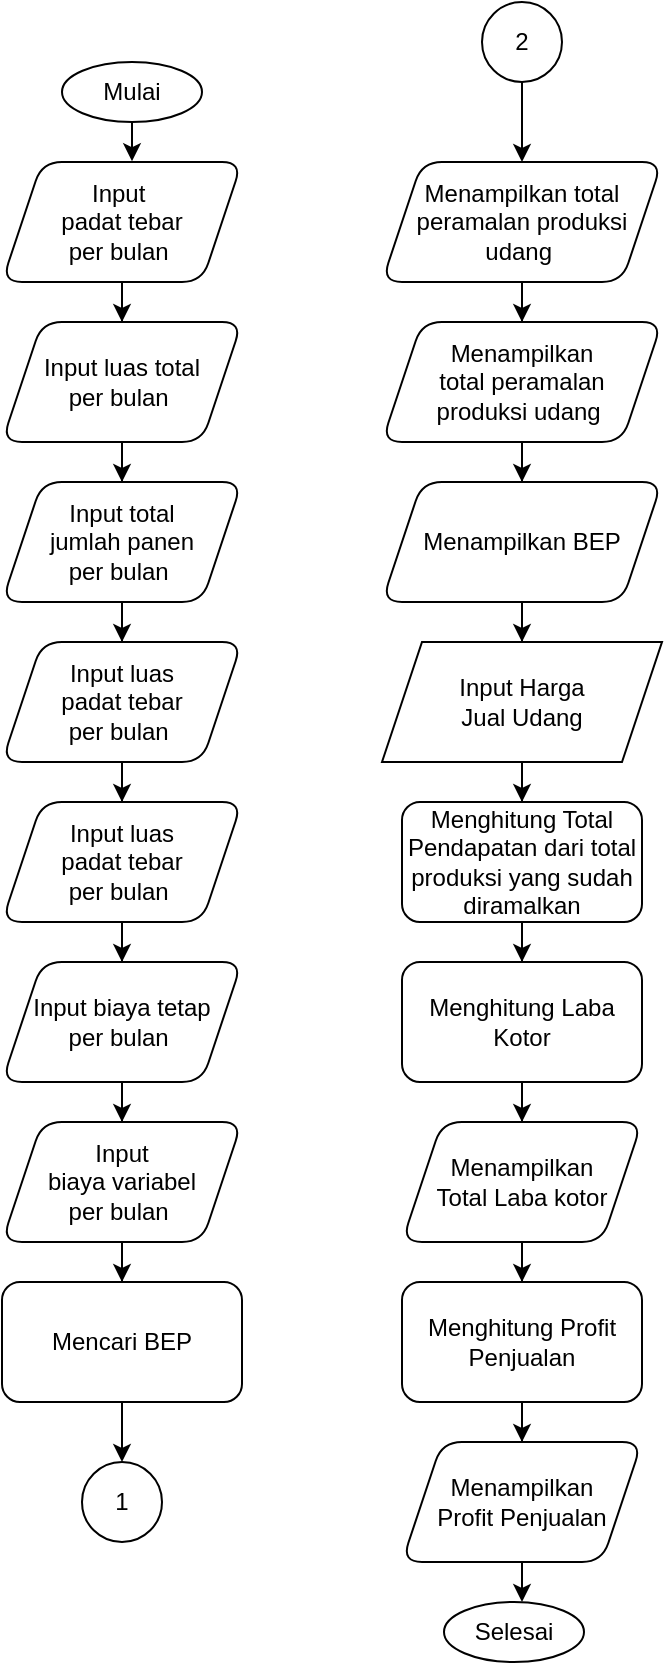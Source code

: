 <mxfile version="21.2.1" type="github">
  <diagram name="Page-1" id="ShFIhhemz_dtFN3ZtkvF">
    <mxGraphModel dx="2390" dy="1337" grid="1" gridSize="10" guides="1" tooltips="1" connect="1" arrows="1" fold="1" page="1" pageScale="1" pageWidth="850" pageHeight="1100" math="0" shadow="0">
      <root>
        <mxCell id="0" />
        <mxCell id="1" parent="0" />
        <mxCell id="kRu6uW_Due6m5XEY9rZ7-4" style="edgeStyle=orthogonalEdgeStyle;rounded=0;orthogonalLoop=1;jettySize=auto;html=1;entryX=0.542;entryY=-0.007;entryDx=0;entryDy=0;entryPerimeter=0;" parent="1" source="kRu6uW_Due6m5XEY9rZ7-1" target="kRu6uW_Due6m5XEY9rZ7-3" edge="1">
          <mxGeometry relative="1" as="geometry">
            <Array as="points">
              <mxPoint x="105" y="160" />
            </Array>
          </mxGeometry>
        </mxCell>
        <mxCell id="kRu6uW_Due6m5XEY9rZ7-1" value="Mulai" style="ellipse;whiteSpace=wrap;html=1;" parent="1" vertex="1">
          <mxGeometry x="70" y="110" width="70" height="30" as="geometry" />
        </mxCell>
        <mxCell id="kRu6uW_Due6m5XEY9rZ7-7" value="" style="edgeStyle=orthogonalEdgeStyle;rounded=0;orthogonalLoop=1;jettySize=auto;html=1;" parent="1" source="kRu6uW_Due6m5XEY9rZ7-3" target="kRu6uW_Due6m5XEY9rZ7-6" edge="1">
          <mxGeometry relative="1" as="geometry" />
        </mxCell>
        <mxCell id="kRu6uW_Due6m5XEY9rZ7-3" value="Input&amp;nbsp;&lt;br&gt;padat tebar &lt;br&gt;per bulan&amp;nbsp;" style="shape=parallelogram;perimeter=parallelogramPerimeter;whiteSpace=wrap;html=1;fixedSize=1;rounded=1;" parent="1" vertex="1">
          <mxGeometry x="40" y="160" width="120" height="60" as="geometry" />
        </mxCell>
        <mxCell id="kRu6uW_Due6m5XEY9rZ7-10" value="" style="edgeStyle=orthogonalEdgeStyle;rounded=0;orthogonalLoop=1;jettySize=auto;html=1;" parent="1" source="kRu6uW_Due6m5XEY9rZ7-6" target="kRu6uW_Due6m5XEY9rZ7-9" edge="1">
          <mxGeometry relative="1" as="geometry" />
        </mxCell>
        <mxCell id="kRu6uW_Due6m5XEY9rZ7-6" value="Input luas total&lt;br style=&quot;border-color: var(--border-color);&quot;&gt;per bulan&amp;nbsp;" style="shape=parallelogram;perimeter=parallelogramPerimeter;whiteSpace=wrap;html=1;fixedSize=1;rounded=1;" parent="1" vertex="1">
          <mxGeometry x="40" y="240" width="120" height="60" as="geometry" />
        </mxCell>
        <mxCell id="kRu6uW_Due6m5XEY9rZ7-12" value="" style="edgeStyle=orthogonalEdgeStyle;rounded=0;orthogonalLoop=1;jettySize=auto;html=1;" parent="1" source="kRu6uW_Due6m5XEY9rZ7-9" target="kRu6uW_Due6m5XEY9rZ7-11" edge="1">
          <mxGeometry relative="1" as="geometry" />
        </mxCell>
        <mxCell id="kRu6uW_Due6m5XEY9rZ7-9" value="Input total &lt;br&gt;jumlah panen&lt;br style=&quot;border-color: var(--border-color);&quot;&gt;per bulan&amp;nbsp;" style="shape=parallelogram;perimeter=parallelogramPerimeter;whiteSpace=wrap;html=1;fixedSize=1;rounded=1;" parent="1" vertex="1">
          <mxGeometry x="40" y="320" width="120" height="60" as="geometry" />
        </mxCell>
        <mxCell id="190TMsD97yH74AC1V40D-2" value="" style="edgeStyle=orthogonalEdgeStyle;rounded=0;orthogonalLoop=1;jettySize=auto;html=1;" edge="1" parent="1" source="kRu6uW_Due6m5XEY9rZ7-11" target="190TMsD97yH74AC1V40D-1">
          <mxGeometry relative="1" as="geometry" />
        </mxCell>
        <mxCell id="kRu6uW_Due6m5XEY9rZ7-11" value="Input luas&lt;br style=&quot;border-color: var(--border-color);&quot;&gt;padat tebar&lt;br style=&quot;border-color: var(--border-color);&quot;&gt;per bulan&amp;nbsp;" style="shape=parallelogram;perimeter=parallelogramPerimeter;whiteSpace=wrap;html=1;fixedSize=1;rounded=1;" parent="1" vertex="1">
          <mxGeometry x="40" y="400" width="120" height="60" as="geometry" />
        </mxCell>
        <mxCell id="190TMsD97yH74AC1V40D-4" value="" style="edgeStyle=orthogonalEdgeStyle;rounded=0;orthogonalLoop=1;jettySize=auto;html=1;" edge="1" parent="1" source="190TMsD97yH74AC1V40D-1" target="190TMsD97yH74AC1V40D-3">
          <mxGeometry relative="1" as="geometry" />
        </mxCell>
        <mxCell id="190TMsD97yH74AC1V40D-1" value="Input luas&lt;br style=&quot;border-color: var(--border-color);&quot;&gt;padat tebar&lt;br style=&quot;border-color: var(--border-color);&quot;&gt;per bulan&amp;nbsp;" style="shape=parallelogram;perimeter=parallelogramPerimeter;whiteSpace=wrap;html=1;fixedSize=1;rounded=1;" vertex="1" parent="1">
          <mxGeometry x="40" y="480" width="120" height="60" as="geometry" />
        </mxCell>
        <mxCell id="190TMsD97yH74AC1V40D-6" value="" style="edgeStyle=orthogonalEdgeStyle;rounded=0;orthogonalLoop=1;jettySize=auto;html=1;" edge="1" parent="1" source="190TMsD97yH74AC1V40D-3" target="190TMsD97yH74AC1V40D-5">
          <mxGeometry relative="1" as="geometry" />
        </mxCell>
        <mxCell id="190TMsD97yH74AC1V40D-3" value="Input biaya tetap&lt;br style=&quot;border-color: var(--border-color);&quot;&gt;per bulan&amp;nbsp;" style="shape=parallelogram;perimeter=parallelogramPerimeter;whiteSpace=wrap;html=1;fixedSize=1;rounded=1;" vertex="1" parent="1">
          <mxGeometry x="40" y="560" width="120" height="60" as="geometry" />
        </mxCell>
        <mxCell id="190TMsD97yH74AC1V40D-8" value="" style="edgeStyle=orthogonalEdgeStyle;rounded=0;orthogonalLoop=1;jettySize=auto;html=1;" edge="1" parent="1" source="190TMsD97yH74AC1V40D-5" target="190TMsD97yH74AC1V40D-7">
          <mxGeometry relative="1" as="geometry" />
        </mxCell>
        <mxCell id="190TMsD97yH74AC1V40D-5" value="Input &lt;br&gt;biaya variabel&lt;br&gt;per bulan&amp;nbsp;" style="shape=parallelogram;perimeter=parallelogramPerimeter;whiteSpace=wrap;html=1;fixedSize=1;rounded=1;" vertex="1" parent="1">
          <mxGeometry x="40" y="640" width="120" height="60" as="geometry" />
        </mxCell>
        <mxCell id="190TMsD97yH74AC1V40D-10" value="" style="edgeStyle=orthogonalEdgeStyle;rounded=0;orthogonalLoop=1;jettySize=auto;html=1;" edge="1" parent="1" source="190TMsD97yH74AC1V40D-7" target="190TMsD97yH74AC1V40D-9">
          <mxGeometry relative="1" as="geometry" />
        </mxCell>
        <mxCell id="190TMsD97yH74AC1V40D-7" value="Mencari BEP" style="rounded=1;whiteSpace=wrap;html=1;" vertex="1" parent="1">
          <mxGeometry x="40" y="720" width="120" height="60" as="geometry" />
        </mxCell>
        <mxCell id="190TMsD97yH74AC1V40D-9" value="1" style="ellipse;whiteSpace=wrap;html=1;rounded=1;" vertex="1" parent="1">
          <mxGeometry x="80" y="810" width="40" height="40" as="geometry" />
        </mxCell>
        <mxCell id="190TMsD97yH74AC1V40D-15" style="edgeStyle=orthogonalEdgeStyle;rounded=0;orthogonalLoop=1;jettySize=auto;html=1;entryX=0.5;entryY=0;entryDx=0;entryDy=0;" edge="1" parent="1" source="190TMsD97yH74AC1V40D-12" target="190TMsD97yH74AC1V40D-13">
          <mxGeometry relative="1" as="geometry">
            <Array as="points" />
          </mxGeometry>
        </mxCell>
        <mxCell id="190TMsD97yH74AC1V40D-12" value="2" style="ellipse;whiteSpace=wrap;html=1;rounded=1;" vertex="1" parent="1">
          <mxGeometry x="280" y="80" width="40" height="40" as="geometry" />
        </mxCell>
        <mxCell id="190TMsD97yH74AC1V40D-18" value="" style="edgeStyle=orthogonalEdgeStyle;rounded=0;orthogonalLoop=1;jettySize=auto;html=1;" edge="1" parent="1" source="190TMsD97yH74AC1V40D-13" target="190TMsD97yH74AC1V40D-17">
          <mxGeometry relative="1" as="geometry" />
        </mxCell>
        <mxCell id="190TMsD97yH74AC1V40D-13" value="Menampilkan total peramalan produksi udang&amp;nbsp;" style="shape=parallelogram;perimeter=parallelogramPerimeter;whiteSpace=wrap;html=1;fixedSize=1;rounded=1;" vertex="1" parent="1">
          <mxGeometry x="230" y="160" width="140" height="60" as="geometry" />
        </mxCell>
        <mxCell id="190TMsD97yH74AC1V40D-20" value="" style="edgeStyle=orthogonalEdgeStyle;rounded=0;orthogonalLoop=1;jettySize=auto;html=1;" edge="1" parent="1" source="190TMsD97yH74AC1V40D-17" target="190TMsD97yH74AC1V40D-19">
          <mxGeometry relative="1" as="geometry" />
        </mxCell>
        <mxCell id="190TMsD97yH74AC1V40D-17" value="Menampilkan &lt;br&gt;total peramalan &lt;br&gt;produksi udang&amp;nbsp;" style="shape=parallelogram;perimeter=parallelogramPerimeter;whiteSpace=wrap;html=1;fixedSize=1;rounded=1;" vertex="1" parent="1">
          <mxGeometry x="230" y="240" width="140" height="60" as="geometry" />
        </mxCell>
        <mxCell id="190TMsD97yH74AC1V40D-22" value="" style="edgeStyle=orthogonalEdgeStyle;rounded=0;orthogonalLoop=1;jettySize=auto;html=1;" edge="1" parent="1" source="190TMsD97yH74AC1V40D-19" target="190TMsD97yH74AC1V40D-21">
          <mxGeometry relative="1" as="geometry" />
        </mxCell>
        <mxCell id="190TMsD97yH74AC1V40D-19" value="Menampilkan BEP" style="shape=parallelogram;perimeter=parallelogramPerimeter;whiteSpace=wrap;html=1;fixedSize=1;rounded=1;" vertex="1" parent="1">
          <mxGeometry x="230" y="320" width="140" height="60" as="geometry" />
        </mxCell>
        <mxCell id="190TMsD97yH74AC1V40D-26" value="" style="edgeStyle=orthogonalEdgeStyle;rounded=0;orthogonalLoop=1;jettySize=auto;html=1;" edge="1" parent="1" source="190TMsD97yH74AC1V40D-21" target="190TMsD97yH74AC1V40D-25">
          <mxGeometry relative="1" as="geometry" />
        </mxCell>
        <mxCell id="190TMsD97yH74AC1V40D-21" value="Input Harga &lt;br&gt;Jual Udang" style="shape=parallelogram;perimeter=parallelogramPerimeter;whiteSpace=wrap;html=1;fixedSize=1;" vertex="1" parent="1">
          <mxGeometry x="230" y="400" width="140" height="60" as="geometry" />
        </mxCell>
        <mxCell id="190TMsD97yH74AC1V40D-28" value="" style="edgeStyle=orthogonalEdgeStyle;rounded=0;orthogonalLoop=1;jettySize=auto;html=1;" edge="1" parent="1" source="190TMsD97yH74AC1V40D-25" target="190TMsD97yH74AC1V40D-27">
          <mxGeometry relative="1" as="geometry" />
        </mxCell>
        <mxCell id="190TMsD97yH74AC1V40D-25" value="Menghitung Total Pendapatan dari total produksi yang sudah diramalkan" style="rounded=1;whiteSpace=wrap;html=1;" vertex="1" parent="1">
          <mxGeometry x="240" y="480" width="120" height="60" as="geometry" />
        </mxCell>
        <mxCell id="190TMsD97yH74AC1V40D-37" style="edgeStyle=orthogonalEdgeStyle;rounded=0;orthogonalLoop=1;jettySize=auto;html=1;entryX=0.5;entryY=0;entryDx=0;entryDy=0;" edge="1" parent="1" source="190TMsD97yH74AC1V40D-27" target="190TMsD97yH74AC1V40D-36">
          <mxGeometry relative="1" as="geometry" />
        </mxCell>
        <mxCell id="190TMsD97yH74AC1V40D-27" value="Menghitung Laba Kotor" style="rounded=1;whiteSpace=wrap;html=1;" vertex="1" parent="1">
          <mxGeometry x="240" y="560" width="120" height="60" as="geometry" />
        </mxCell>
        <mxCell id="190TMsD97yH74AC1V40D-41" style="edgeStyle=orthogonalEdgeStyle;rounded=0;orthogonalLoop=1;jettySize=auto;html=1;entryX=0.5;entryY=0;entryDx=0;entryDy=0;" edge="1" parent="1" source="190TMsD97yH74AC1V40D-36" target="190TMsD97yH74AC1V40D-40">
          <mxGeometry relative="1" as="geometry" />
        </mxCell>
        <mxCell id="190TMsD97yH74AC1V40D-36" value="Menampilkan &lt;br&gt;Total Laba kotor" style="shape=parallelogram;perimeter=parallelogramPerimeter;whiteSpace=wrap;html=1;fixedSize=1;rounded=1;" vertex="1" parent="1">
          <mxGeometry x="240" y="640" width="120" height="60" as="geometry" />
        </mxCell>
        <mxCell id="190TMsD97yH74AC1V40D-43" value="" style="edgeStyle=orthogonalEdgeStyle;rounded=0;orthogonalLoop=1;jettySize=auto;html=1;" edge="1" parent="1" source="190TMsD97yH74AC1V40D-40" target="190TMsD97yH74AC1V40D-42">
          <mxGeometry relative="1" as="geometry" />
        </mxCell>
        <mxCell id="190TMsD97yH74AC1V40D-40" value="Menghitung Profit Penjualan" style="rounded=1;whiteSpace=wrap;html=1;" vertex="1" parent="1">
          <mxGeometry x="240" y="720" width="120" height="60" as="geometry" />
        </mxCell>
        <mxCell id="190TMsD97yH74AC1V40D-46" style="edgeStyle=orthogonalEdgeStyle;rounded=0;orthogonalLoop=1;jettySize=auto;html=1;" edge="1" parent="1" source="190TMsD97yH74AC1V40D-42">
          <mxGeometry relative="1" as="geometry">
            <mxPoint x="300" y="880" as="targetPoint" />
            <Array as="points">
              <mxPoint x="300" y="860" />
              <mxPoint x="300" y="860" />
            </Array>
          </mxGeometry>
        </mxCell>
        <mxCell id="190TMsD97yH74AC1V40D-42" value="Menampilkan &lt;br&gt;Profit Penjualan" style="shape=parallelogram;perimeter=parallelogramPerimeter;whiteSpace=wrap;html=1;fixedSize=1;rounded=1;" vertex="1" parent="1">
          <mxGeometry x="240" y="800" width="120" height="60" as="geometry" />
        </mxCell>
        <mxCell id="190TMsD97yH74AC1V40D-45" value="Selesai" style="ellipse;whiteSpace=wrap;html=1;" vertex="1" parent="1">
          <mxGeometry x="261" y="880" width="70" height="30" as="geometry" />
        </mxCell>
      </root>
    </mxGraphModel>
  </diagram>
</mxfile>

